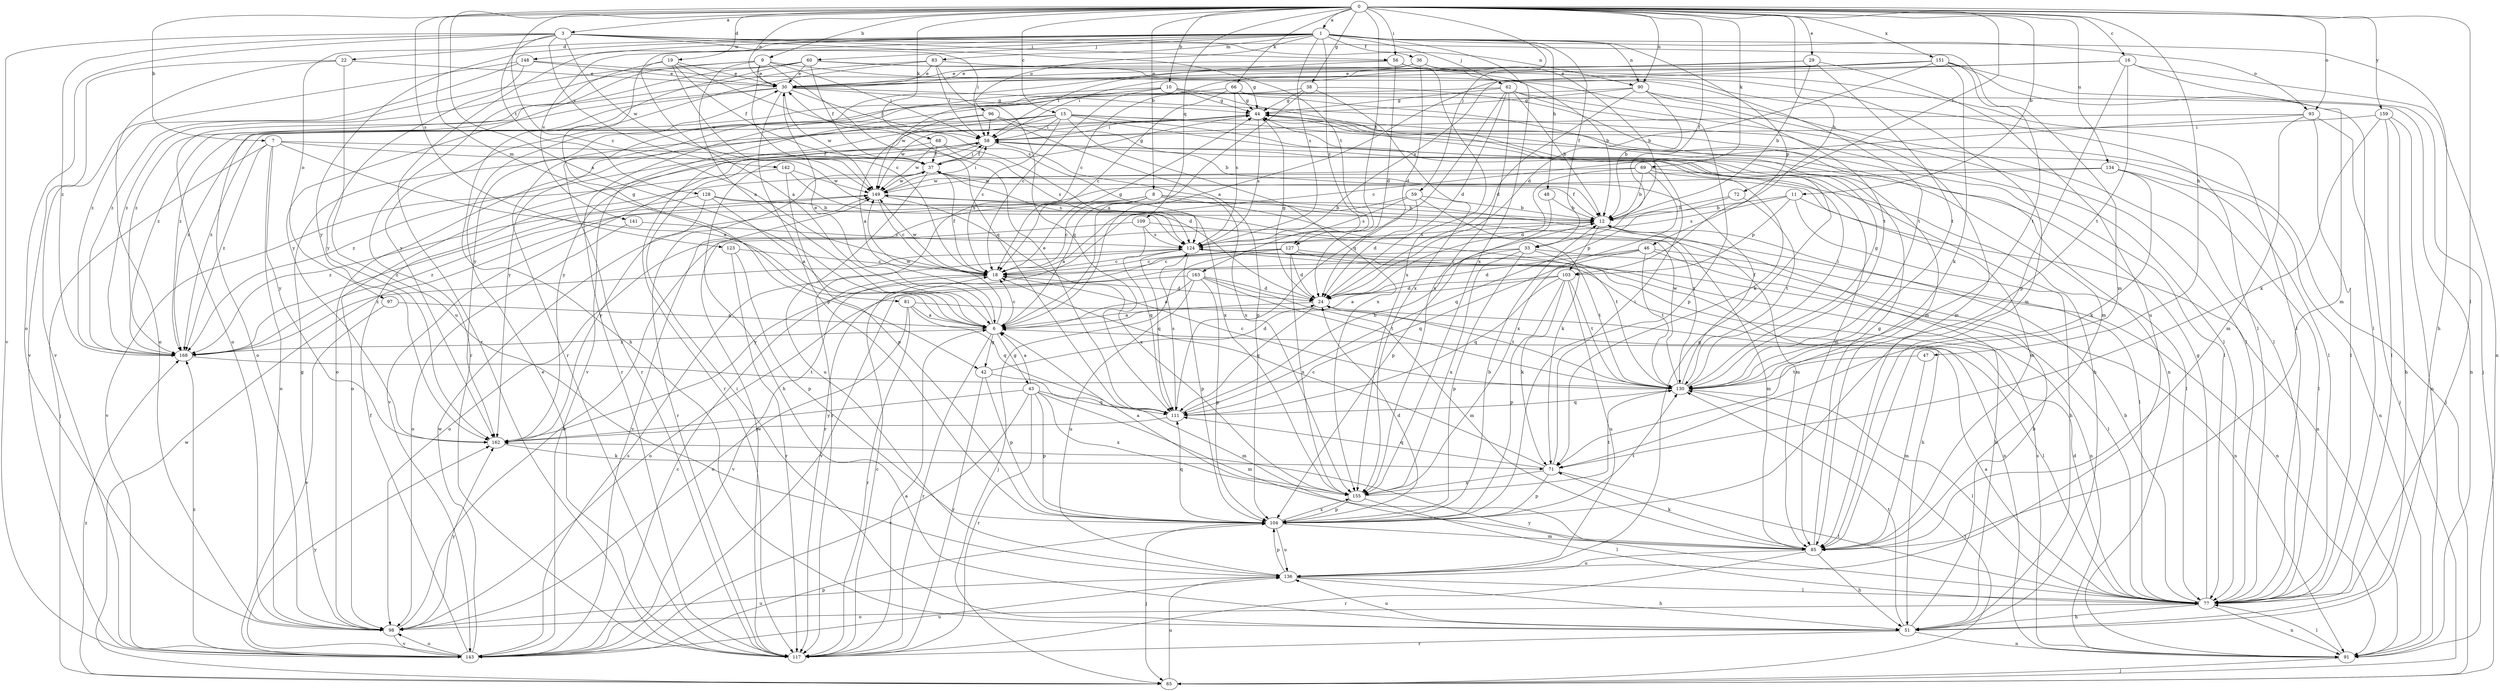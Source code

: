 strict digraph  {
0;
1;
3;
6;
7;
8;
9;
10;
11;
12;
15;
16;
18;
19;
22;
24;
29;
30;
33;
36;
37;
38;
42;
43;
44;
46;
47;
48;
51;
56;
58;
59;
60;
62;
65;
66;
68;
69;
71;
72;
77;
81;
83;
85;
90;
91;
93;
96;
97;
98;
103;
104;
109;
111;
117;
123;
124;
127;
128;
130;
134;
136;
141;
142;
143;
148;
149;
151;
155;
159;
162;
163;
168;
0 -> 1  [label=a];
0 -> 3  [label=a];
0 -> 6  [label=a];
0 -> 7  [label=b];
0 -> 8  [label=b];
0 -> 9  [label=b];
0 -> 10  [label=b];
0 -> 11  [label=b];
0 -> 15  [label=c];
0 -> 16  [label=c];
0 -> 18  [label=c];
0 -> 19  [label=d];
0 -> 29  [label=e];
0 -> 30  [label=e];
0 -> 33  [label=f];
0 -> 38  [label=g];
0 -> 46  [label=h];
0 -> 47  [label=h];
0 -> 56  [label=i];
0 -> 59  [label=j];
0 -> 66  [label=k];
0 -> 68  [label=k];
0 -> 69  [label=k];
0 -> 72  [label=l];
0 -> 77  [label=l];
0 -> 81  [label=m];
0 -> 90  [label=n];
0 -> 93  [label=o];
0 -> 109  [label=q];
0 -> 123  [label=s];
0 -> 127  [label=t];
0 -> 134  [label=u];
0 -> 151  [label=x];
0 -> 159  [label=y];
1 -> 22  [label=d];
1 -> 33  [label=f];
1 -> 36  [label=f];
1 -> 42  [label=g];
1 -> 48  [label=h];
1 -> 51  [label=h];
1 -> 60  [label=j];
1 -> 62  [label=j];
1 -> 83  [label=m];
1 -> 90  [label=n];
1 -> 93  [label=o];
1 -> 96  [label=o];
1 -> 103  [label=p];
1 -> 117  [label=r];
1 -> 124  [label=s];
1 -> 141  [label=v];
1 -> 148  [label=w];
1 -> 155  [label=x];
1 -> 162  [label=y];
1 -> 163  [label=z];
3 -> 56  [label=i];
3 -> 58  [label=i];
3 -> 85  [label=m];
3 -> 90  [label=n];
3 -> 97  [label=o];
3 -> 98  [label=o];
3 -> 127  [label=t];
3 -> 128  [label=t];
3 -> 142  [label=v];
3 -> 143  [label=v];
3 -> 149  [label=w];
3 -> 168  [label=z];
6 -> 18  [label=c];
6 -> 30  [label=e];
6 -> 42  [label=g];
6 -> 43  [label=g];
6 -> 117  [label=r];
6 -> 149  [label=w];
6 -> 168  [label=z];
7 -> 6  [label=a];
7 -> 24  [label=d];
7 -> 37  [label=f];
7 -> 65  [label=j];
7 -> 98  [label=o];
7 -> 162  [label=y];
7 -> 168  [label=z];
8 -> 6  [label=a];
8 -> 12  [label=b];
8 -> 18  [label=c];
8 -> 85  [label=m];
8 -> 130  [label=t];
8 -> 143  [label=v];
8 -> 168  [label=z];
9 -> 6  [label=a];
9 -> 18  [label=c];
9 -> 30  [label=e];
9 -> 58  [label=i];
9 -> 111  [label=q];
9 -> 130  [label=t];
9 -> 162  [label=y];
9 -> 168  [label=z];
10 -> 18  [label=c];
10 -> 44  [label=g];
10 -> 85  [label=m];
10 -> 91  [label=n];
10 -> 117  [label=r];
10 -> 149  [label=w];
11 -> 12  [label=b];
11 -> 51  [label=h];
11 -> 91  [label=n];
11 -> 103  [label=p];
11 -> 124  [label=s];
12 -> 37  [label=f];
12 -> 85  [label=m];
12 -> 103  [label=p];
12 -> 124  [label=s];
15 -> 18  [label=c];
15 -> 51  [label=h];
15 -> 58  [label=i];
15 -> 65  [label=j];
15 -> 71  [label=k];
15 -> 77  [label=l];
15 -> 98  [label=o];
15 -> 117  [label=r];
15 -> 155  [label=x];
15 -> 162  [label=y];
15 -> 168  [label=z];
16 -> 6  [label=a];
16 -> 30  [label=e];
16 -> 85  [label=m];
16 -> 91  [label=n];
16 -> 104  [label=p];
16 -> 130  [label=t];
18 -> 24  [label=d];
18 -> 37  [label=f];
18 -> 44  [label=g];
18 -> 143  [label=v];
18 -> 149  [label=w];
19 -> 6  [label=a];
19 -> 30  [label=e];
19 -> 37  [label=f];
19 -> 117  [label=r];
19 -> 124  [label=s];
19 -> 149  [label=w];
22 -> 30  [label=e];
22 -> 98  [label=o];
22 -> 136  [label=u];
22 -> 143  [label=v];
24 -> 6  [label=a];
24 -> 44  [label=g];
24 -> 111  [label=q];
24 -> 130  [label=t];
29 -> 12  [label=b];
29 -> 18  [label=c];
29 -> 30  [label=e];
29 -> 130  [label=t];
29 -> 136  [label=u];
30 -> 44  [label=g];
30 -> 58  [label=i];
30 -> 77  [label=l];
30 -> 98  [label=o];
30 -> 104  [label=p];
30 -> 149  [label=w];
30 -> 168  [label=z];
33 -> 18  [label=c];
33 -> 51  [label=h];
33 -> 91  [label=n];
33 -> 104  [label=p];
33 -> 143  [label=v];
33 -> 155  [label=x];
36 -> 12  [label=b];
36 -> 24  [label=d];
36 -> 30  [label=e];
36 -> 77  [label=l];
36 -> 117  [label=r];
37 -> 44  [label=g];
37 -> 58  [label=i];
37 -> 117  [label=r];
37 -> 124  [label=s];
37 -> 136  [label=u];
37 -> 149  [label=w];
38 -> 6  [label=a];
38 -> 44  [label=g];
38 -> 85  [label=m];
38 -> 155  [label=x];
38 -> 162  [label=y];
42 -> 24  [label=d];
42 -> 85  [label=m];
42 -> 104  [label=p];
42 -> 117  [label=r];
43 -> 6  [label=a];
43 -> 85  [label=m];
43 -> 104  [label=p];
43 -> 111  [label=q];
43 -> 117  [label=r];
43 -> 143  [label=v];
43 -> 155  [label=x];
43 -> 162  [label=y];
44 -> 58  [label=i];
44 -> 77  [label=l];
44 -> 124  [label=s];
44 -> 149  [label=w];
44 -> 168  [label=z];
46 -> 18  [label=c];
46 -> 24  [label=d];
46 -> 51  [label=h];
46 -> 91  [label=n];
46 -> 111  [label=q];
46 -> 130  [label=t];
47 -> 85  [label=m];
47 -> 130  [label=t];
48 -> 12  [label=b];
48 -> 104  [label=p];
51 -> 12  [label=b];
51 -> 58  [label=i];
51 -> 91  [label=n];
51 -> 117  [label=r];
51 -> 130  [label=t];
51 -> 136  [label=u];
56 -> 12  [label=b];
56 -> 24  [label=d];
56 -> 30  [label=e];
56 -> 58  [label=i];
56 -> 155  [label=x];
58 -> 37  [label=f];
58 -> 51  [label=h];
58 -> 85  [label=m];
58 -> 98  [label=o];
58 -> 143  [label=v];
58 -> 155  [label=x];
59 -> 12  [label=b];
59 -> 24  [label=d];
59 -> 71  [label=k];
59 -> 117  [label=r];
59 -> 124  [label=s];
60 -> 30  [label=e];
60 -> 37  [label=f];
60 -> 51  [label=h];
60 -> 77  [label=l];
60 -> 98  [label=o];
60 -> 130  [label=t];
60 -> 168  [label=z];
62 -> 12  [label=b];
62 -> 24  [label=d];
62 -> 44  [label=g];
62 -> 77  [label=l];
62 -> 104  [label=p];
62 -> 111  [label=q];
62 -> 117  [label=r];
62 -> 155  [label=x];
65 -> 130  [label=t];
65 -> 136  [label=u];
65 -> 149  [label=w];
65 -> 168  [label=z];
66 -> 18  [label=c];
66 -> 44  [label=g];
66 -> 91  [label=n];
66 -> 124  [label=s];
66 -> 168  [label=z];
68 -> 37  [label=f];
68 -> 124  [label=s];
68 -> 149  [label=w];
68 -> 155  [label=x];
68 -> 168  [label=z];
69 -> 12  [label=b];
69 -> 24  [label=d];
69 -> 77  [label=l];
69 -> 85  [label=m];
69 -> 149  [label=w];
69 -> 155  [label=x];
71 -> 18  [label=c];
71 -> 58  [label=i];
71 -> 77  [label=l];
71 -> 104  [label=p];
71 -> 111  [label=q];
71 -> 155  [label=x];
72 -> 12  [label=b];
72 -> 111  [label=q];
72 -> 130  [label=t];
77 -> 6  [label=a];
77 -> 12  [label=b];
77 -> 24  [label=d];
77 -> 44  [label=g];
77 -> 51  [label=h];
77 -> 91  [label=n];
77 -> 98  [label=o];
77 -> 162  [label=y];
81 -> 6  [label=a];
81 -> 77  [label=l];
81 -> 98  [label=o];
81 -> 111  [label=q];
81 -> 117  [label=r];
83 -> 30  [label=e];
83 -> 58  [label=i];
83 -> 85  [label=m];
83 -> 111  [label=q];
83 -> 162  [label=y];
83 -> 168  [label=z];
85 -> 44  [label=g];
85 -> 51  [label=h];
85 -> 71  [label=k];
85 -> 117  [label=r];
85 -> 136  [label=u];
90 -> 12  [label=b];
90 -> 24  [label=d];
90 -> 44  [label=g];
90 -> 77  [label=l];
90 -> 85  [label=m];
90 -> 143  [label=v];
91 -> 65  [label=j];
91 -> 77  [label=l];
91 -> 124  [label=s];
93 -> 18  [label=c];
93 -> 58  [label=i];
93 -> 65  [label=j];
93 -> 77  [label=l];
93 -> 85  [label=m];
96 -> 6  [label=a];
96 -> 12  [label=b];
96 -> 58  [label=i];
96 -> 104  [label=p];
96 -> 162  [label=y];
97 -> 6  [label=a];
97 -> 143  [label=v];
98 -> 12  [label=b];
98 -> 44  [label=g];
98 -> 136  [label=u];
98 -> 143  [label=v];
98 -> 162  [label=y];
103 -> 6  [label=a];
103 -> 24  [label=d];
103 -> 71  [label=k];
103 -> 104  [label=p];
103 -> 111  [label=q];
103 -> 130  [label=t];
103 -> 136  [label=u];
104 -> 12  [label=b];
104 -> 24  [label=d];
104 -> 65  [label=j];
104 -> 85  [label=m];
104 -> 111  [label=q];
104 -> 130  [label=t];
104 -> 136  [label=u];
104 -> 155  [label=x];
109 -> 98  [label=o];
109 -> 111  [label=q];
109 -> 124  [label=s];
109 -> 130  [label=t];
111 -> 12  [label=b];
111 -> 30  [label=e];
111 -> 124  [label=s];
111 -> 162  [label=y];
117 -> 6  [label=a];
117 -> 18  [label=c];
117 -> 30  [label=e];
117 -> 149  [label=w];
123 -> 18  [label=c];
123 -> 104  [label=p];
123 -> 117  [label=r];
124 -> 18  [label=c];
124 -> 77  [label=l];
124 -> 91  [label=n];
124 -> 104  [label=p];
124 -> 111  [label=q];
124 -> 168  [label=z];
127 -> 18  [label=c];
127 -> 24  [label=d];
127 -> 65  [label=j];
127 -> 91  [label=n];
127 -> 130  [label=t];
127 -> 155  [label=x];
127 -> 162  [label=y];
128 -> 6  [label=a];
128 -> 12  [label=b];
128 -> 77  [label=l];
128 -> 162  [label=y];
128 -> 168  [label=z];
130 -> 18  [label=c];
130 -> 37  [label=f];
130 -> 44  [label=g];
130 -> 58  [label=i];
130 -> 77  [label=l];
130 -> 111  [label=q];
130 -> 149  [label=w];
134 -> 71  [label=k];
134 -> 77  [label=l];
134 -> 91  [label=n];
134 -> 117  [label=r];
134 -> 149  [label=w];
136 -> 44  [label=g];
136 -> 51  [label=h];
136 -> 77  [label=l];
136 -> 104  [label=p];
141 -> 98  [label=o];
141 -> 124  [label=s];
142 -> 104  [label=p];
142 -> 124  [label=s];
142 -> 143  [label=v];
142 -> 149  [label=w];
143 -> 18  [label=c];
143 -> 37  [label=f];
143 -> 98  [label=o];
143 -> 104  [label=p];
143 -> 124  [label=s];
143 -> 136  [label=u];
143 -> 149  [label=w];
143 -> 162  [label=y];
143 -> 168  [label=z];
148 -> 30  [label=e];
148 -> 44  [label=g];
148 -> 143  [label=v];
148 -> 162  [label=y];
148 -> 168  [label=z];
149 -> 12  [label=b];
149 -> 18  [label=c];
149 -> 58  [label=i];
149 -> 155  [label=x];
149 -> 168  [label=z];
151 -> 24  [label=d];
151 -> 30  [label=e];
151 -> 58  [label=i];
151 -> 65  [label=j];
151 -> 71  [label=k];
151 -> 77  [label=l];
151 -> 124  [label=s];
151 -> 130  [label=t];
155 -> 6  [label=a];
155 -> 77  [label=l];
155 -> 104  [label=p];
155 -> 130  [label=t];
159 -> 51  [label=h];
159 -> 58  [label=i];
159 -> 71  [label=k];
159 -> 77  [label=l];
159 -> 91  [label=n];
162 -> 71  [label=k];
163 -> 6  [label=a];
163 -> 24  [label=d];
163 -> 85  [label=m];
163 -> 98  [label=o];
163 -> 104  [label=p];
163 -> 130  [label=t];
163 -> 136  [label=u];
168 -> 130  [label=t];
}
